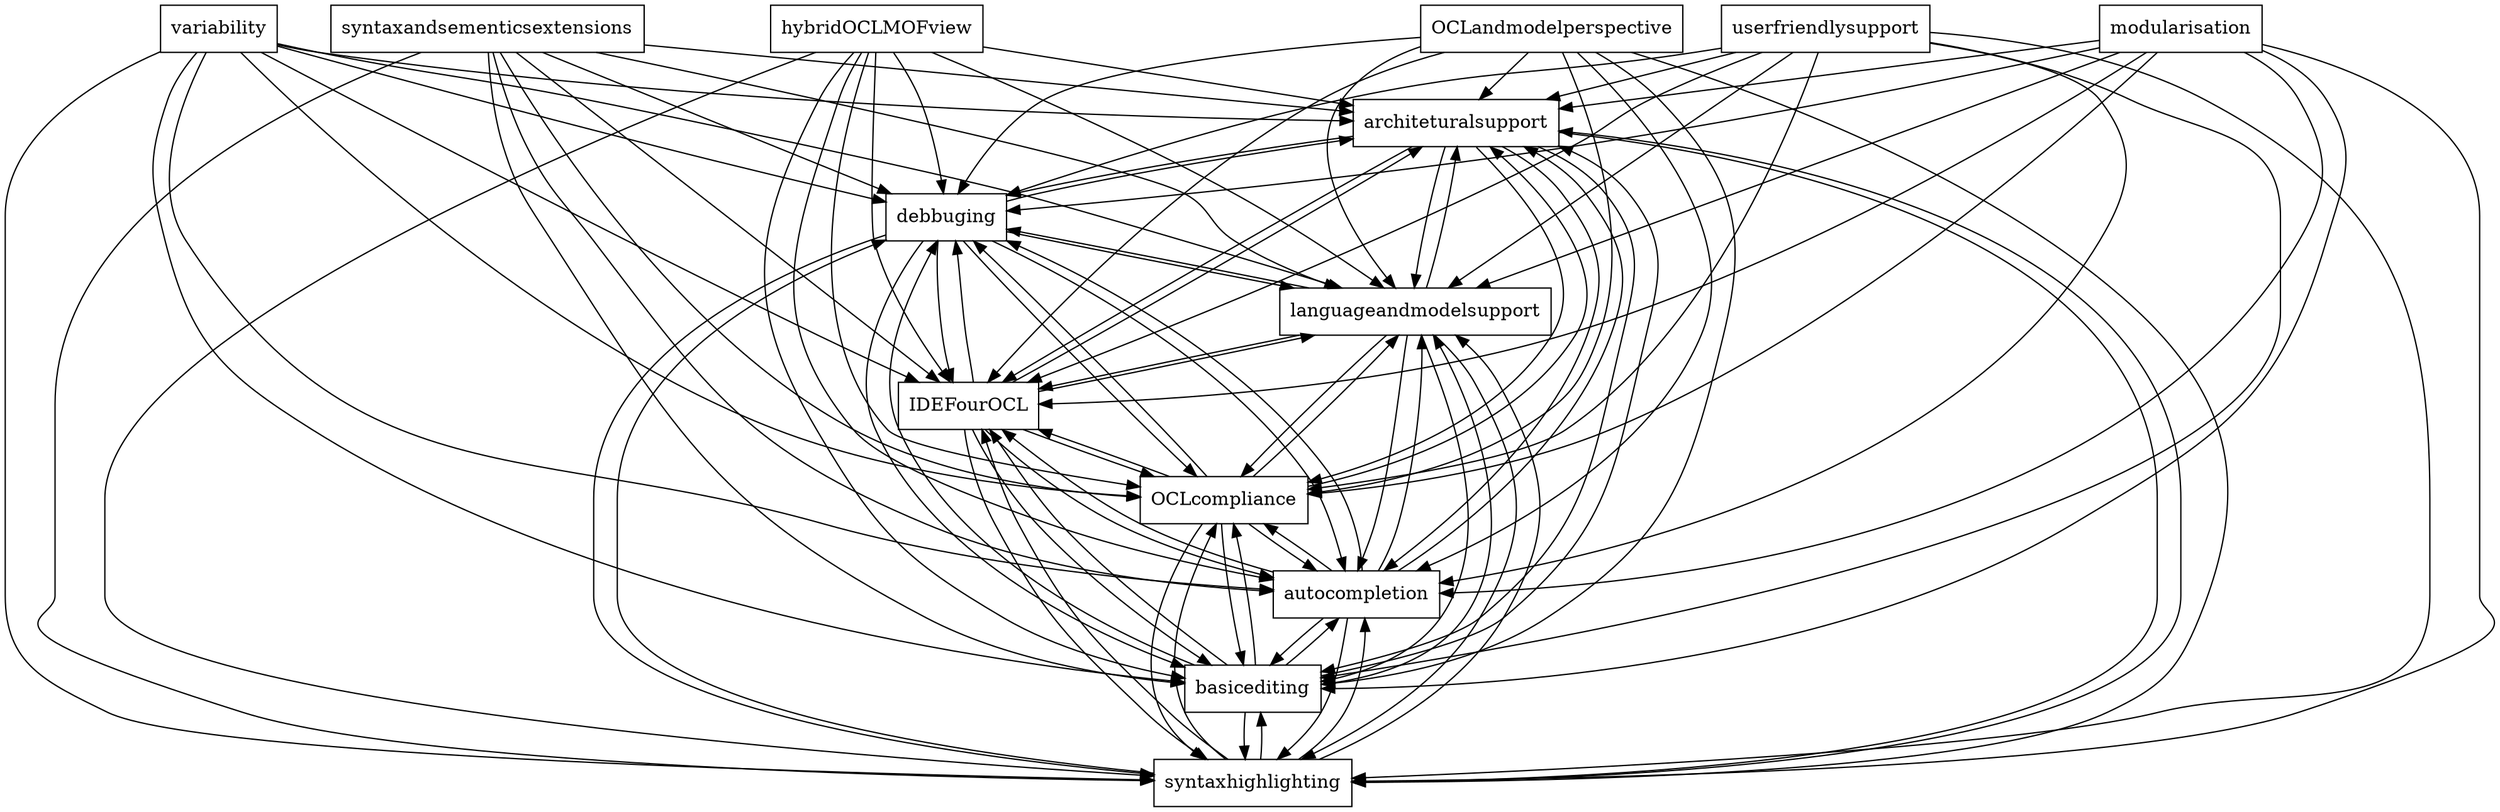 digraph{
graph [rankdir=TB];
node [shape=box];
edge [arrowhead=normal];
0[label="OCLandmodelperspective",]
1[label="architeturalsupport",]
2[label="variability",]
3[label="debbuging",]
4[label="syntaxhighlighting",]
5[label="syntaxandsementicsextensions",]
6[label="modularisation",]
7[label="basicediting",]
8[label="autocompletion",]
9[label="OCLcompliance",]
10[label="IDEFourOCL",]
11[label="hybridOCLMOFview",]
12[label="userfriendlysupport",]
13[label="languageandmodelsupport",]
0->1[label="",]
0->3[label="",]
0->4[label="",]
0->7[label="",]
0->8[label="",]
0->9[label="",]
0->10[label="",]
0->13[label="",]
1->3[label="",]
1->4[label="",]
1->7[label="",]
1->8[label="",]
1->9[label="",]
1->10[label="",]
1->13[label="",]
2->1[label="",]
2->3[label="",]
2->4[label="",]
2->7[label="",]
2->8[label="",]
2->9[label="",]
2->10[label="",]
2->13[label="",]
3->1[label="",]
3->4[label="",]
3->7[label="",]
3->8[label="",]
3->9[label="",]
3->10[label="",]
3->13[label="",]
4->1[label="",]
4->3[label="",]
4->7[label="",]
4->8[label="",]
4->9[label="",]
4->10[label="",]
4->13[label="",]
5->1[label="",]
5->3[label="",]
5->4[label="",]
5->7[label="",]
5->8[label="",]
5->9[label="",]
5->10[label="",]
5->13[label="",]
6->1[label="",]
6->3[label="",]
6->4[label="",]
6->7[label="",]
6->8[label="",]
6->9[label="",]
6->10[label="",]
6->13[label="",]
7->1[label="",]
7->3[label="",]
7->4[label="",]
7->8[label="",]
7->9[label="",]
7->10[label="",]
7->13[label="",]
8->1[label="",]
8->3[label="",]
8->4[label="",]
8->7[label="",]
8->9[label="",]
8->10[label="",]
8->13[label="",]
9->1[label="",]
9->3[label="",]
9->4[label="",]
9->7[label="",]
9->8[label="",]
9->10[label="",]
9->13[label="",]
10->1[label="",]
10->3[label="",]
10->4[label="",]
10->7[label="",]
10->8[label="",]
10->9[label="",]
10->13[label="",]
11->1[label="",]
11->3[label="",]
11->4[label="",]
11->7[label="",]
11->8[label="",]
11->9[label="",]
11->10[label="",]
11->13[label="",]
12->1[label="",]
12->3[label="",]
12->4[label="",]
12->7[label="",]
12->8[label="",]
12->9[label="",]
12->10[label="",]
12->13[label="",]
13->1[label="",]
13->3[label="",]
13->4[label="",]
13->7[label="",]
13->8[label="",]
13->9[label="",]
13->10[label="",]
}
